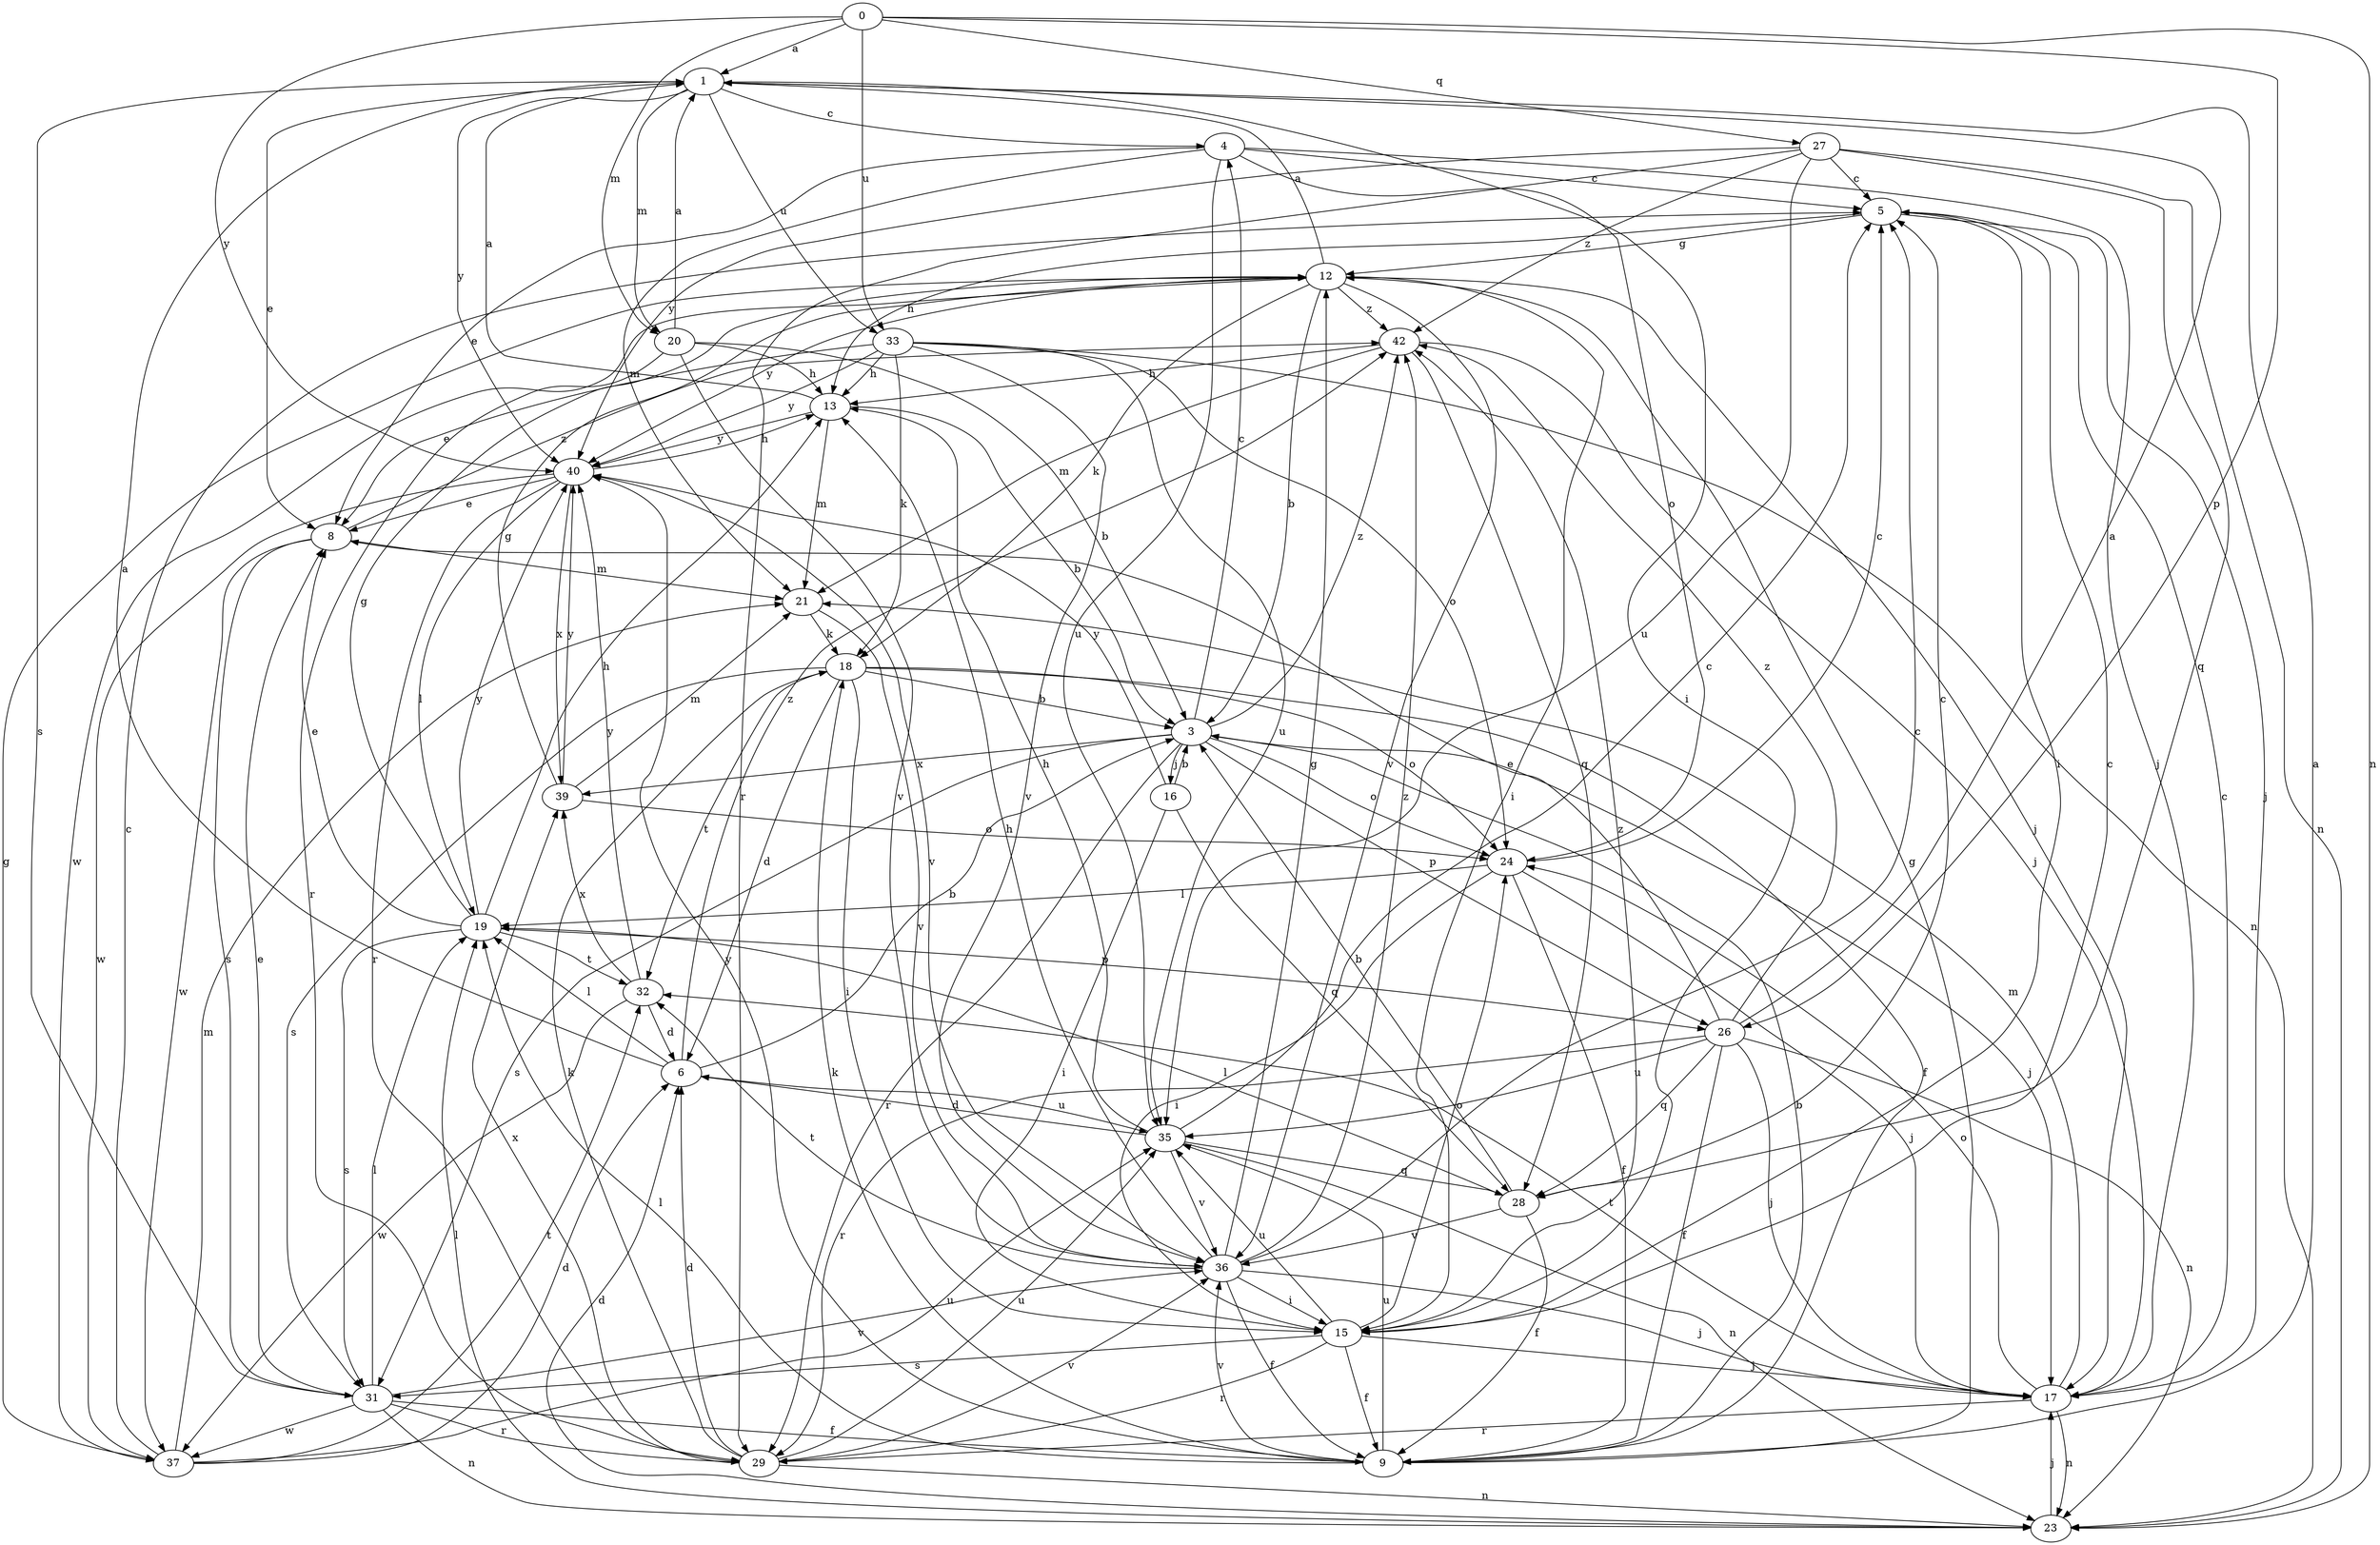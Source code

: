 strict digraph  {
0;
1;
3;
4;
5;
6;
8;
9;
12;
13;
15;
16;
17;
18;
19;
20;
21;
23;
24;
26;
27;
28;
29;
31;
32;
33;
35;
36;
37;
39;
40;
42;
0 -> 1  [label=a];
0 -> 20  [label=m];
0 -> 23  [label=n];
0 -> 26  [label=p];
0 -> 27  [label=q];
0 -> 33  [label=u];
0 -> 40  [label=y];
1 -> 4  [label=c];
1 -> 8  [label=e];
1 -> 15  [label=i];
1 -> 20  [label=m];
1 -> 31  [label=s];
1 -> 33  [label=u];
1 -> 40  [label=y];
3 -> 4  [label=c];
3 -> 16  [label=j];
3 -> 17  [label=j];
3 -> 24  [label=o];
3 -> 26  [label=p];
3 -> 29  [label=r];
3 -> 31  [label=s];
3 -> 39  [label=x];
3 -> 42  [label=z];
4 -> 5  [label=c];
4 -> 8  [label=e];
4 -> 17  [label=j];
4 -> 21  [label=m];
4 -> 24  [label=o];
4 -> 35  [label=u];
5 -> 12  [label=g];
5 -> 13  [label=h];
5 -> 15  [label=i];
5 -> 17  [label=j];
6 -> 1  [label=a];
6 -> 3  [label=b];
6 -> 19  [label=l];
6 -> 35  [label=u];
6 -> 42  [label=z];
8 -> 21  [label=m];
8 -> 31  [label=s];
8 -> 37  [label=w];
8 -> 42  [label=z];
9 -> 1  [label=a];
9 -> 3  [label=b];
9 -> 12  [label=g];
9 -> 18  [label=k];
9 -> 19  [label=l];
9 -> 35  [label=u];
9 -> 36  [label=v];
9 -> 40  [label=y];
12 -> 1  [label=a];
12 -> 3  [label=b];
12 -> 15  [label=i];
12 -> 17  [label=j];
12 -> 18  [label=k];
12 -> 36  [label=v];
12 -> 37  [label=w];
12 -> 40  [label=y];
12 -> 42  [label=z];
13 -> 1  [label=a];
13 -> 3  [label=b];
13 -> 21  [label=m];
13 -> 40  [label=y];
15 -> 5  [label=c];
15 -> 9  [label=f];
15 -> 17  [label=j];
15 -> 24  [label=o];
15 -> 29  [label=r];
15 -> 31  [label=s];
15 -> 35  [label=u];
15 -> 42  [label=z];
16 -> 3  [label=b];
16 -> 15  [label=i];
16 -> 28  [label=q];
16 -> 40  [label=y];
17 -> 5  [label=c];
17 -> 21  [label=m];
17 -> 23  [label=n];
17 -> 24  [label=o];
17 -> 29  [label=r];
17 -> 32  [label=t];
18 -> 3  [label=b];
18 -> 6  [label=d];
18 -> 9  [label=f];
18 -> 15  [label=i];
18 -> 24  [label=o];
18 -> 31  [label=s];
18 -> 32  [label=t];
19 -> 8  [label=e];
19 -> 12  [label=g];
19 -> 13  [label=h];
19 -> 26  [label=p];
19 -> 31  [label=s];
19 -> 32  [label=t];
19 -> 40  [label=y];
20 -> 1  [label=a];
20 -> 3  [label=b];
20 -> 13  [label=h];
20 -> 29  [label=r];
20 -> 36  [label=v];
21 -> 18  [label=k];
21 -> 36  [label=v];
23 -> 6  [label=d];
23 -> 17  [label=j];
23 -> 19  [label=l];
24 -> 5  [label=c];
24 -> 9  [label=f];
24 -> 15  [label=i];
24 -> 17  [label=j];
24 -> 19  [label=l];
26 -> 1  [label=a];
26 -> 8  [label=e];
26 -> 9  [label=f];
26 -> 17  [label=j];
26 -> 23  [label=n];
26 -> 28  [label=q];
26 -> 29  [label=r];
26 -> 35  [label=u];
26 -> 42  [label=z];
27 -> 5  [label=c];
27 -> 23  [label=n];
27 -> 28  [label=q];
27 -> 29  [label=r];
27 -> 35  [label=u];
27 -> 40  [label=y];
27 -> 42  [label=z];
28 -> 3  [label=b];
28 -> 5  [label=c];
28 -> 9  [label=f];
28 -> 19  [label=l];
28 -> 36  [label=v];
29 -> 6  [label=d];
29 -> 18  [label=k];
29 -> 23  [label=n];
29 -> 35  [label=u];
29 -> 36  [label=v];
29 -> 39  [label=x];
31 -> 8  [label=e];
31 -> 9  [label=f];
31 -> 19  [label=l];
31 -> 23  [label=n];
31 -> 29  [label=r];
31 -> 36  [label=v];
31 -> 37  [label=w];
32 -> 6  [label=d];
32 -> 37  [label=w];
32 -> 39  [label=x];
32 -> 40  [label=y];
33 -> 8  [label=e];
33 -> 13  [label=h];
33 -> 18  [label=k];
33 -> 23  [label=n];
33 -> 24  [label=o];
33 -> 35  [label=u];
33 -> 36  [label=v];
33 -> 40  [label=y];
35 -> 5  [label=c];
35 -> 6  [label=d];
35 -> 13  [label=h];
35 -> 23  [label=n];
35 -> 28  [label=q];
35 -> 36  [label=v];
36 -> 5  [label=c];
36 -> 9  [label=f];
36 -> 12  [label=g];
36 -> 13  [label=h];
36 -> 15  [label=i];
36 -> 17  [label=j];
36 -> 32  [label=t];
36 -> 42  [label=z];
37 -> 5  [label=c];
37 -> 6  [label=d];
37 -> 12  [label=g];
37 -> 21  [label=m];
37 -> 32  [label=t];
37 -> 35  [label=u];
39 -> 12  [label=g];
39 -> 21  [label=m];
39 -> 24  [label=o];
39 -> 40  [label=y];
40 -> 8  [label=e];
40 -> 13  [label=h];
40 -> 19  [label=l];
40 -> 29  [label=r];
40 -> 36  [label=v];
40 -> 37  [label=w];
40 -> 39  [label=x];
42 -> 13  [label=h];
42 -> 17  [label=j];
42 -> 21  [label=m];
42 -> 28  [label=q];
}
